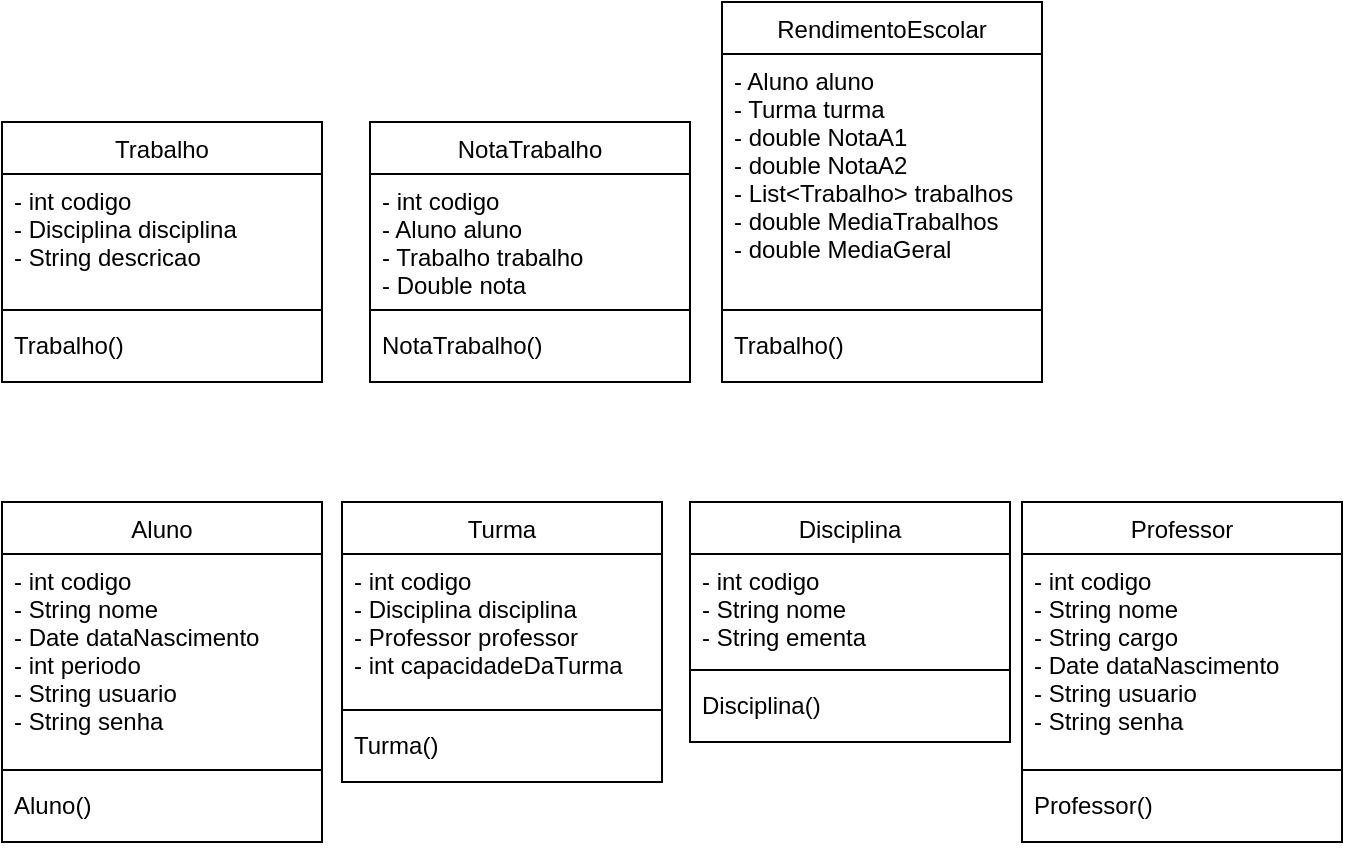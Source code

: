 <mxfile version="21.7.0" type="github">
  <diagram id="C5RBs43oDa-KdzZeNtuy" name="Page-1">
    <mxGraphModel dx="1120" dy="478" grid="1" gridSize="10" guides="1" tooltips="1" connect="1" arrows="1" fold="1" page="1" pageScale="1" pageWidth="827" pageHeight="1169" math="0" shadow="0">
      <root>
        <mxCell id="WIyWlLk6GJQsqaUBKTNV-0" />
        <mxCell id="WIyWlLk6GJQsqaUBKTNV-1" parent="WIyWlLk6GJQsqaUBKTNV-0" />
        <mxCell id="zkfFHV4jXpPFQw0GAbJ--13" value="Professor" style="swimlane;fontStyle=0;align=center;verticalAlign=top;childLayout=stackLayout;horizontal=1;startSize=26;horizontalStack=0;resizeParent=1;resizeLast=0;collapsible=1;marginBottom=0;rounded=0;shadow=0;strokeWidth=1;" parent="WIyWlLk6GJQsqaUBKTNV-1" vertex="1">
          <mxGeometry x="580" y="330" width="160" height="170" as="geometry">
            <mxRectangle x="340" y="380" width="170" height="26" as="alternateBounds" />
          </mxGeometry>
        </mxCell>
        <mxCell id="zkfFHV4jXpPFQw0GAbJ--14" value="- int codigo&#xa;- String nome&#xa;- String cargo&#xa;- Date dataNascimento&#xa;- String usuario&#xa;- String senha" style="text;align=left;verticalAlign=top;spacingLeft=4;spacingRight=4;overflow=hidden;rotatable=0;points=[[0,0.5],[1,0.5]];portConstraint=eastwest;" parent="zkfFHV4jXpPFQw0GAbJ--13" vertex="1">
          <mxGeometry y="26" width="160" height="104" as="geometry" />
        </mxCell>
        <mxCell id="zkfFHV4jXpPFQw0GAbJ--15" value="" style="line;html=1;strokeWidth=1;align=left;verticalAlign=middle;spacingTop=-1;spacingLeft=3;spacingRight=3;rotatable=0;labelPosition=right;points=[];portConstraint=eastwest;" parent="zkfFHV4jXpPFQw0GAbJ--13" vertex="1">
          <mxGeometry y="130" width="160" height="8" as="geometry" />
        </mxCell>
        <mxCell id="UkHpcIihTp7wlzqCPdhC-2" value="Professor()" style="text;align=left;verticalAlign=top;spacingLeft=4;spacingRight=4;overflow=hidden;rotatable=0;points=[[0,0.5],[1,0.5]];portConstraint=eastwest;" vertex="1" parent="zkfFHV4jXpPFQw0GAbJ--13">
          <mxGeometry y="138" width="160" height="32" as="geometry" />
        </mxCell>
        <mxCell id="UkHpcIihTp7wlzqCPdhC-3" value="Disciplina" style="swimlane;fontStyle=0;align=center;verticalAlign=top;childLayout=stackLayout;horizontal=1;startSize=26;horizontalStack=0;resizeParent=1;resizeLast=0;collapsible=1;marginBottom=0;rounded=0;shadow=0;strokeWidth=1;" vertex="1" parent="WIyWlLk6GJQsqaUBKTNV-1">
          <mxGeometry x="414" y="330" width="160" height="120" as="geometry">
            <mxRectangle x="340" y="380" width="170" height="26" as="alternateBounds" />
          </mxGeometry>
        </mxCell>
        <mxCell id="UkHpcIihTp7wlzqCPdhC-4" value="- int codigo&#xa;- String nome&#xa;- String ementa" style="text;align=left;verticalAlign=top;spacingLeft=4;spacingRight=4;overflow=hidden;rotatable=0;points=[[0,0.5],[1,0.5]];portConstraint=eastwest;" vertex="1" parent="UkHpcIihTp7wlzqCPdhC-3">
          <mxGeometry y="26" width="160" height="54" as="geometry" />
        </mxCell>
        <mxCell id="UkHpcIihTp7wlzqCPdhC-5" value="" style="line;html=1;strokeWidth=1;align=left;verticalAlign=middle;spacingTop=-1;spacingLeft=3;spacingRight=3;rotatable=0;labelPosition=right;points=[];portConstraint=eastwest;" vertex="1" parent="UkHpcIihTp7wlzqCPdhC-3">
          <mxGeometry y="80" width="160" height="8" as="geometry" />
        </mxCell>
        <mxCell id="UkHpcIihTp7wlzqCPdhC-6" value="Disciplina()" style="text;align=left;verticalAlign=top;spacingLeft=4;spacingRight=4;overflow=hidden;rotatable=0;points=[[0,0.5],[1,0.5]];portConstraint=eastwest;" vertex="1" parent="UkHpcIihTp7wlzqCPdhC-3">
          <mxGeometry y="88" width="160" height="32" as="geometry" />
        </mxCell>
        <mxCell id="UkHpcIihTp7wlzqCPdhC-7" value="Turma" style="swimlane;fontStyle=0;align=center;verticalAlign=top;childLayout=stackLayout;horizontal=1;startSize=26;horizontalStack=0;resizeParent=1;resizeLast=0;collapsible=1;marginBottom=0;rounded=0;shadow=0;strokeWidth=1;" vertex="1" parent="WIyWlLk6GJQsqaUBKTNV-1">
          <mxGeometry x="240" y="330" width="160" height="140" as="geometry">
            <mxRectangle x="340" y="380" width="170" height="26" as="alternateBounds" />
          </mxGeometry>
        </mxCell>
        <mxCell id="UkHpcIihTp7wlzqCPdhC-8" value="- int codigo&#xa;- Disciplina disciplina&#xa;- Professor professor&#xa;- int capacidadeDaTurma" style="text;align=left;verticalAlign=top;spacingLeft=4;spacingRight=4;overflow=hidden;rotatable=0;points=[[0,0.5],[1,0.5]];portConstraint=eastwest;" vertex="1" parent="UkHpcIihTp7wlzqCPdhC-7">
          <mxGeometry y="26" width="160" height="74" as="geometry" />
        </mxCell>
        <mxCell id="UkHpcIihTp7wlzqCPdhC-9" value="" style="line;html=1;strokeWidth=1;align=left;verticalAlign=middle;spacingTop=-1;spacingLeft=3;spacingRight=3;rotatable=0;labelPosition=right;points=[];portConstraint=eastwest;" vertex="1" parent="UkHpcIihTp7wlzqCPdhC-7">
          <mxGeometry y="100" width="160" height="8" as="geometry" />
        </mxCell>
        <mxCell id="UkHpcIihTp7wlzqCPdhC-10" value="Turma()" style="text;align=left;verticalAlign=top;spacingLeft=4;spacingRight=4;overflow=hidden;rotatable=0;points=[[0,0.5],[1,0.5]];portConstraint=eastwest;" vertex="1" parent="UkHpcIihTp7wlzqCPdhC-7">
          <mxGeometry y="108" width="160" height="32" as="geometry" />
        </mxCell>
        <mxCell id="UkHpcIihTp7wlzqCPdhC-11" value="Aluno" style="swimlane;fontStyle=0;align=center;verticalAlign=top;childLayout=stackLayout;horizontal=1;startSize=26;horizontalStack=0;resizeParent=1;resizeLast=0;collapsible=1;marginBottom=0;rounded=0;shadow=0;strokeWidth=1;" vertex="1" parent="WIyWlLk6GJQsqaUBKTNV-1">
          <mxGeometry x="70" y="330" width="160" height="170" as="geometry">
            <mxRectangle x="340" y="380" width="170" height="26" as="alternateBounds" />
          </mxGeometry>
        </mxCell>
        <mxCell id="UkHpcIihTp7wlzqCPdhC-12" value="- int codigo&#xa;- String nome&#xa;- Date dataNascimento&#xa;- int periodo&#xa;- String usuario&#xa;- String senha" style="text;align=left;verticalAlign=top;spacingLeft=4;spacingRight=4;overflow=hidden;rotatable=0;points=[[0,0.5],[1,0.5]];portConstraint=eastwest;" vertex="1" parent="UkHpcIihTp7wlzqCPdhC-11">
          <mxGeometry y="26" width="160" height="104" as="geometry" />
        </mxCell>
        <mxCell id="UkHpcIihTp7wlzqCPdhC-13" value="" style="line;html=1;strokeWidth=1;align=left;verticalAlign=middle;spacingTop=-1;spacingLeft=3;spacingRight=3;rotatable=0;labelPosition=right;points=[];portConstraint=eastwest;" vertex="1" parent="UkHpcIihTp7wlzqCPdhC-11">
          <mxGeometry y="130" width="160" height="8" as="geometry" />
        </mxCell>
        <mxCell id="UkHpcIihTp7wlzqCPdhC-14" value="Aluno()" style="text;align=left;verticalAlign=top;spacingLeft=4;spacingRight=4;overflow=hidden;rotatable=0;points=[[0,0.5],[1,0.5]];portConstraint=eastwest;" vertex="1" parent="UkHpcIihTp7wlzqCPdhC-11">
          <mxGeometry y="138" width="160" height="32" as="geometry" />
        </mxCell>
        <mxCell id="UkHpcIihTp7wlzqCPdhC-15" value="Trabalho" style="swimlane;fontStyle=0;align=center;verticalAlign=top;childLayout=stackLayout;horizontal=1;startSize=26;horizontalStack=0;resizeParent=1;resizeLast=0;collapsible=1;marginBottom=0;rounded=0;shadow=0;strokeWidth=1;" vertex="1" parent="WIyWlLk6GJQsqaUBKTNV-1">
          <mxGeometry x="70" y="140" width="160" height="130" as="geometry">
            <mxRectangle x="340" y="380" width="170" height="26" as="alternateBounds" />
          </mxGeometry>
        </mxCell>
        <mxCell id="UkHpcIihTp7wlzqCPdhC-16" value="- int codigo&#xa;- Disciplina disciplina&#xa;- String descricao" style="text;align=left;verticalAlign=top;spacingLeft=4;spacingRight=4;overflow=hidden;rotatable=0;points=[[0,0.5],[1,0.5]];portConstraint=eastwest;" vertex="1" parent="UkHpcIihTp7wlzqCPdhC-15">
          <mxGeometry y="26" width="160" height="64" as="geometry" />
        </mxCell>
        <mxCell id="UkHpcIihTp7wlzqCPdhC-17" value="" style="line;html=1;strokeWidth=1;align=left;verticalAlign=middle;spacingTop=-1;spacingLeft=3;spacingRight=3;rotatable=0;labelPosition=right;points=[];portConstraint=eastwest;" vertex="1" parent="UkHpcIihTp7wlzqCPdhC-15">
          <mxGeometry y="90" width="160" height="8" as="geometry" />
        </mxCell>
        <mxCell id="UkHpcIihTp7wlzqCPdhC-18" value="Trabalho()" style="text;align=left;verticalAlign=top;spacingLeft=4;spacingRight=4;overflow=hidden;rotatable=0;points=[[0,0.5],[1,0.5]];portConstraint=eastwest;" vertex="1" parent="UkHpcIihTp7wlzqCPdhC-15">
          <mxGeometry y="98" width="160" height="32" as="geometry" />
        </mxCell>
        <mxCell id="UkHpcIihTp7wlzqCPdhC-19" value="NotaTrabalho" style="swimlane;fontStyle=0;align=center;verticalAlign=top;childLayout=stackLayout;horizontal=1;startSize=26;horizontalStack=0;resizeParent=1;resizeLast=0;collapsible=1;marginBottom=0;rounded=0;shadow=0;strokeWidth=1;" vertex="1" parent="WIyWlLk6GJQsqaUBKTNV-1">
          <mxGeometry x="254" y="140" width="160" height="130" as="geometry">
            <mxRectangle x="340" y="380" width="170" height="26" as="alternateBounds" />
          </mxGeometry>
        </mxCell>
        <mxCell id="UkHpcIihTp7wlzqCPdhC-20" value="- int codigo&#xa;- Aluno aluno&#xa;- Trabalho trabalho&#xa;- Double nota" style="text;align=left;verticalAlign=top;spacingLeft=4;spacingRight=4;overflow=hidden;rotatable=0;points=[[0,0.5],[1,0.5]];portConstraint=eastwest;" vertex="1" parent="UkHpcIihTp7wlzqCPdhC-19">
          <mxGeometry y="26" width="160" height="64" as="geometry" />
        </mxCell>
        <mxCell id="UkHpcIihTp7wlzqCPdhC-21" value="" style="line;html=1;strokeWidth=1;align=left;verticalAlign=middle;spacingTop=-1;spacingLeft=3;spacingRight=3;rotatable=0;labelPosition=right;points=[];portConstraint=eastwest;" vertex="1" parent="UkHpcIihTp7wlzqCPdhC-19">
          <mxGeometry y="90" width="160" height="8" as="geometry" />
        </mxCell>
        <mxCell id="UkHpcIihTp7wlzqCPdhC-22" value="NotaTrabalho()" style="text;align=left;verticalAlign=top;spacingLeft=4;spacingRight=4;overflow=hidden;rotatable=0;points=[[0,0.5],[1,0.5]];portConstraint=eastwest;" vertex="1" parent="UkHpcIihTp7wlzqCPdhC-19">
          <mxGeometry y="98" width="160" height="32" as="geometry" />
        </mxCell>
        <mxCell id="UkHpcIihTp7wlzqCPdhC-23" value="RendimentoEscolar" style="swimlane;fontStyle=0;align=center;verticalAlign=top;childLayout=stackLayout;horizontal=1;startSize=26;horizontalStack=0;resizeParent=1;resizeLast=0;collapsible=1;marginBottom=0;rounded=0;shadow=0;strokeWidth=1;" vertex="1" parent="WIyWlLk6GJQsqaUBKTNV-1">
          <mxGeometry x="430" y="80" width="160" height="190" as="geometry">
            <mxRectangle x="340" y="380" width="170" height="26" as="alternateBounds" />
          </mxGeometry>
        </mxCell>
        <mxCell id="UkHpcIihTp7wlzqCPdhC-24" value="- Aluno aluno&#xa;- Turma turma&#xa;- double NotaA1&#xa;- double NotaA2&#xa;- List&lt;Trabalho&gt; trabalhos&#xa;- double MediaTrabalhos&#xa;- double MediaGeral" style="text;align=left;verticalAlign=top;spacingLeft=4;spacingRight=4;overflow=hidden;rotatable=0;points=[[0,0.5],[1,0.5]];portConstraint=eastwest;" vertex="1" parent="UkHpcIihTp7wlzqCPdhC-23">
          <mxGeometry y="26" width="160" height="124" as="geometry" />
        </mxCell>
        <mxCell id="UkHpcIihTp7wlzqCPdhC-25" value="" style="line;html=1;strokeWidth=1;align=left;verticalAlign=middle;spacingTop=-1;spacingLeft=3;spacingRight=3;rotatable=0;labelPosition=right;points=[];portConstraint=eastwest;" vertex="1" parent="UkHpcIihTp7wlzqCPdhC-23">
          <mxGeometry y="150" width="160" height="8" as="geometry" />
        </mxCell>
        <mxCell id="UkHpcIihTp7wlzqCPdhC-26" value="Trabalho()" style="text;align=left;verticalAlign=top;spacingLeft=4;spacingRight=4;overflow=hidden;rotatable=0;points=[[0,0.5],[1,0.5]];portConstraint=eastwest;" vertex="1" parent="UkHpcIihTp7wlzqCPdhC-23">
          <mxGeometry y="158" width="160" height="32" as="geometry" />
        </mxCell>
      </root>
    </mxGraphModel>
  </diagram>
</mxfile>
